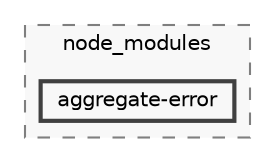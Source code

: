 digraph "backend/node_modules/aggregate-error"
{
 // LATEX_PDF_SIZE
  bgcolor="transparent";
  edge [fontname=Helvetica,fontsize=10,labelfontname=Helvetica,labelfontsize=10];
  node [fontname=Helvetica,fontsize=10,shape=box,height=0.2,width=0.4];
  compound=true
  subgraph clusterdir_86dbea9de526ba50b112ba867d8b4b1f {
    graph [ bgcolor="#f8f8f8", pencolor="grey50", label="node_modules", fontname=Helvetica,fontsize=10 style="filled,dashed", URL="dir_86dbea9de526ba50b112ba867d8b4b1f.html",tooltip=""]
  dir_d47714f632c482ab9971c74c7cbf9e56 [label="aggregate-error", fillcolor="#f8f8f8", color="grey25", style="filled,bold", URL="dir_d47714f632c482ab9971c74c7cbf9e56.html",tooltip=""];
  }
}
